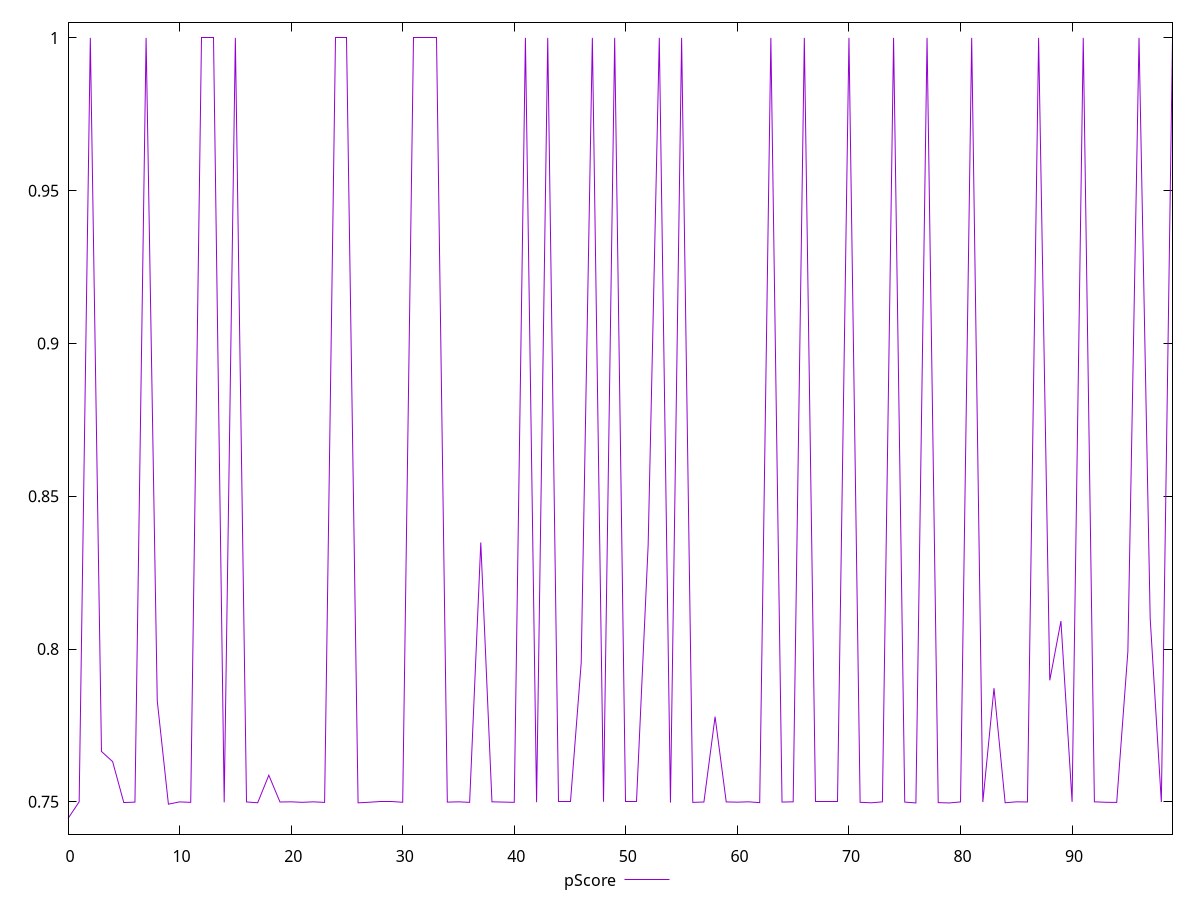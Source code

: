 reset

$pScore <<EOF
0 0.7445355555555555
1 0.75
2 1
3 0.7664774998029074
4 0.763155833085378
5 0.7497666666666667
6 0.7498988888888889
7 1
8 0.7830750000476837
9 0.7492311111111111
10 0.7499777777777777
11 0.7498311111111111
12 1
13 1
14 0.7498322222222222
15 1
16 0.7499622222222222
17 0.7496855555555556
18 0.7587033335367839
19 0.7499422222222222
20 0.7499988888888889
21 0.7498355555555556
22 0.75
23 0.7498033333333334
24 1
25 1
26 0.7496655555555556
27 0.7498622222222222
28 0.75
29 0.75
30 0.7498522222222223
31 1
32 1
33 1
34 0.7498977777777778
35 0.75
36 0.74982
37 0.8348758335908254
38 0.75
39 0.7499144444444444
40 0.7498288888888889
41 1
42 0.7498755555555555
43 1
44 0.75
45 0.75
46 0.7954608333110809
47 1
48 0.75
49 1
50 0.75
51 0.75
52 0.8339416666825612
53 1
54 0.7497688888888889
55 1
56 0.7498177777777778
57 0.7499433333333333
58 0.7778600001335144
59 0.7499622222222222
60 0.7498911111111111
61 0.75
62 0.7497355555555556
63 1
64 0.7499244444444444
65 0.75
66 1
67 0.75
68 0.75
69 0.75
70 1
71 0.74984
72 0.7496777777777778
73 0.7499866666666667
74 1
75 0.7499166666666667
76 0.7496288888888889
77 1
78 0.74974
79 0.7496277777777778
80 0.74997
81 1
82 0.74992
83 0.787186666727066
84 0.7496911111111111
85 0.75
86 0.7499466666666667
87 1
88 0.7897541666030884
89 0.8091550000508626
90 0.7499833333333333
91 1
92 0.75
93 0.7498488888888889
94 0.7498055555555555
95 0.7992174998919169
96 1
97 0.8100341669718425
98 0.7499188888888889
99 1
EOF

set key outside below
set xrange [0:99]
set yrange [0.7394262666666667:1.0051092888888888]
set trange [0.7394262666666667:1.0051092888888888]
set terminal svg size 640, 500 enhanced background rgb 'white'
set output "report_00026_2021-02-22T21:38:55.199Z/uses-rel-preconnect/samples/pages+cached/pScore/values.svg"

plot $pScore title "pScore" with line

reset
